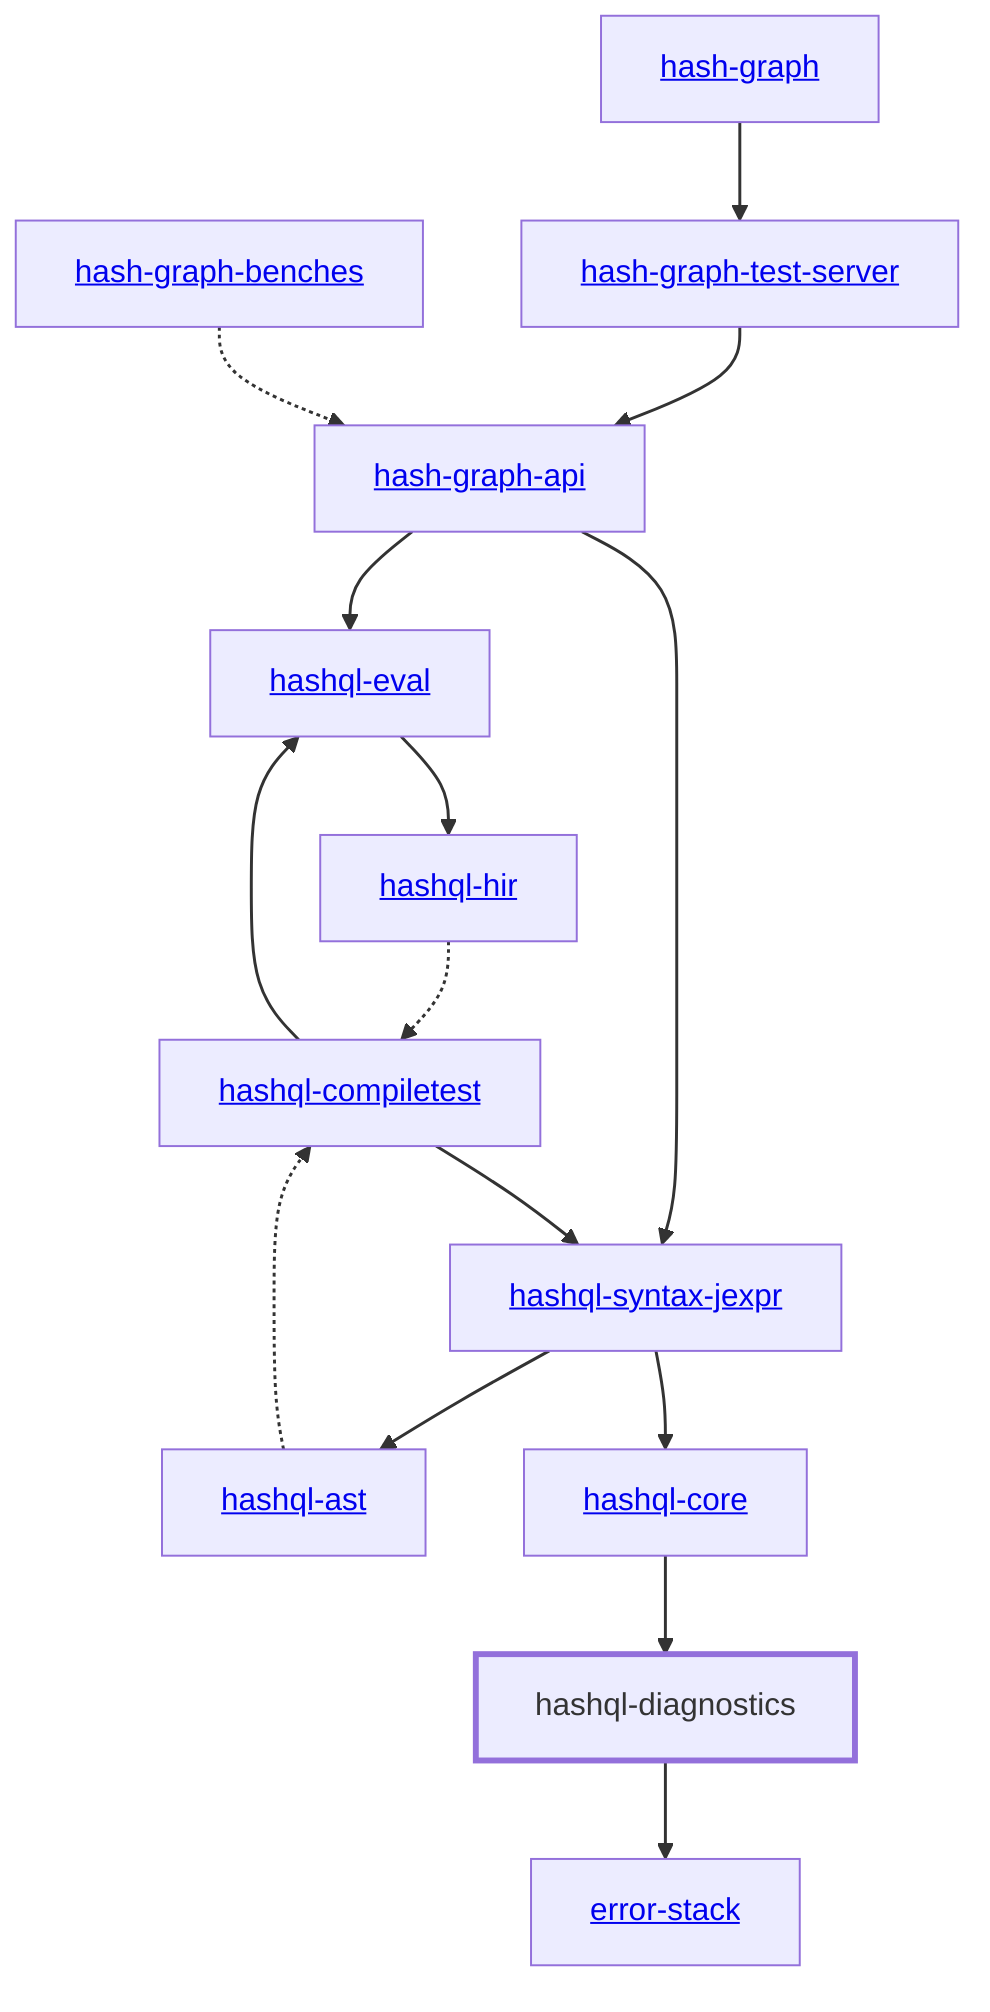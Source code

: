 graph TD
    linkStyle default stroke-width:1.5px
    classDef default stroke-width:1px
    classDef root stroke-width:3px
    classDef dev stroke-width:1px
    classDef build stroke-width:1px
    %% Legend
    %% --> : Normal dependency
    %% -.-> : Dev dependency
    %% ---> : Build dependency
    0[<a href="../hash_graph/index.html">hash-graph</a>]
    1[<a href="../hash_graph_api/index.html">hash-graph-api</a>]
    2[<a href="../hash_graph_test_server/index.html">hash-graph-test-server</a>]
    3[<a href="../hashql_ast/index.html">hashql-ast</a>]
    4[<a href="../hashql_compiletest/index.html">hashql-compiletest</a>]
    5[<a href="../hashql_core/index.html">hashql-core</a>]
    6[hashql-diagnostics]
    class 6 root
    7[<a href="../hashql_eval/index.html">hashql-eval</a>]
    8[<a href="../hashql_hir/index.html">hashql-hir</a>]
    9[<a href="../hashql_syntax_jexpr/index.html">hashql-syntax-jexpr</a>]
    10[<a href="../error_stack/index.html">error-stack</a>]
    11[<a href="../hash_graph_benches/index.html">hash-graph-benches</a>]
    0 --> 2
    1 --> 7
    1 --> 9
    2 --> 1
    3 -.-> 4
    4 --> 7
    4 --> 9
    5 --> 6
    6 --> 10
    7 --> 8
    8 -.-> 4
    9 --> 3
    9 --> 5
    11 -.-> 1